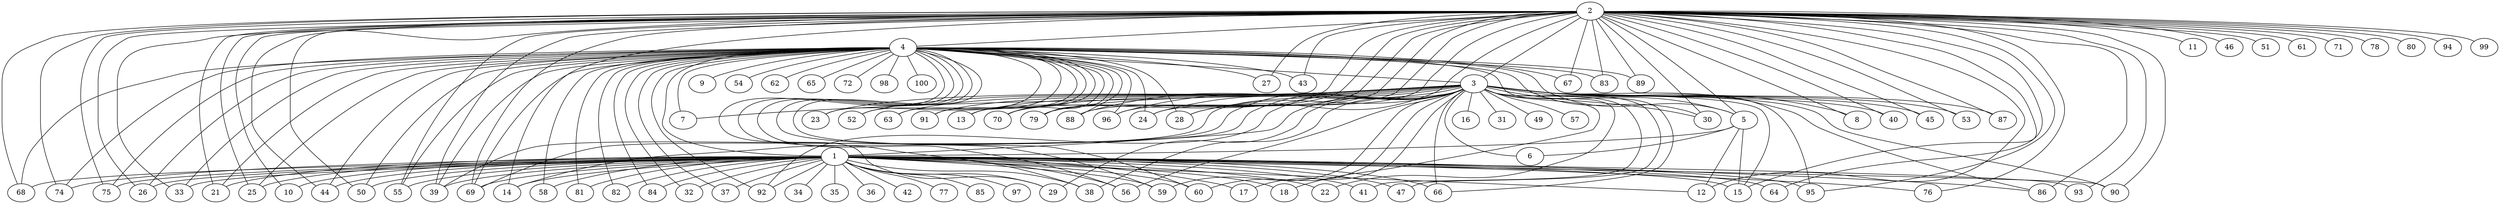 graph x {
1 -- 10
1 -- 12
1 -- 14
1 -- 15
1 -- 17
1 -- 18
1 -- 21
1 -- 22
1 -- 25
1 -- 26
1 -- 29
1 -- 32
1 -- 33
1 -- 34
1 -- 35
1 -- 36
1 -- 37
1 -- 38
1 -- 39
1 -- 41
1 -- 42
1 -- 44
1 -- 47
1 -- 50
1 -- 55
1 -- 56
1 -- 58
1 -- 59
1 -- 60
1 -- 64
1 -- 66
1 -- 68
1 -- 69
1 -- 74
1 -- 75
1 -- 76
1 -- 77
1 -- 81
1 -- 82
1 -- 84
1 -- 85
1 -- 86
1 -- 90
1 -- 92
1 -- 93
1 -- 95
1 -- 97
2 -- 4
2 -- 8
2 -- 10
2 -- 11
2 -- 12
2 -- 13
2 -- 14
2 -- 15
2 -- 21
2 -- 24
2 -- 25
2 -- 26
2 -- 27
2 -- 28
2 -- 30
2 -- 33
2 -- 39
2 -- 40
2 -- 43
2 -- 44
2 -- 45
2 -- 46
2 -- 50
2 -- 51
2 -- 53
2 -- 55
2 -- 61
2 -- 64
2 -- 67
2 -- 68
2 -- 69
2 -- 70
2 -- 71
2 -- 74
2 -- 75
2 -- 76
2 -- 78
2 -- 79
2 -- 80
2 -- 83
2 -- 86
2 -- 87
2 -- 88
2 -- 89
2 -- 90
2 -- 93
2 -- 94
2 -- 95
2 -- 96
2 -- 99
3 -- 1
3 -- 2
3 -- 5
3 -- 6
3 -- 7
3 -- 8
3 -- 13
3 -- 14
3 -- 15
3 -- 16
3 -- 17
3 -- 18
3 -- 22
3 -- 23
3 -- 24
3 -- 28
3 -- 29
3 -- 30
3 -- 31
3 -- 38
3 -- 39
3 -- 40
3 -- 41
3 -- 45
3 -- 47
3 -- 49
3 -- 52
3 -- 53
3 -- 56
3 -- 57
3 -- 59
3 -- 60
3 -- 63
3 -- 66
3 -- 69
3 -- 70
3 -- 79
3 -- 86
3 -- 87
3 -- 88
3 -- 90
3 -- 91
3 -- 92
3 -- 95
3 -- 96
4 -- 1
4 -- 3
4 -- 7
4 -- 9
4 -- 13
4 -- 21
4 -- 23
4 -- 24
4 -- 25
4 -- 26
4 -- 27
4 -- 28
4 -- 29
4 -- 30
4 -- 32
4 -- 33
4 -- 37
4 -- 38
4 -- 39
4 -- 43
4 -- 44
4 -- 50
4 -- 52
4 -- 54
4 -- 55
4 -- 56
4 -- 58
4 -- 59
4 -- 60
4 -- 62
4 -- 63
4 -- 65
4 -- 66
4 -- 67
4 -- 68
4 -- 69
4 -- 70
4 -- 72
4 -- 74
4 -- 75
4 -- 79
4 -- 81
4 -- 82
4 -- 83
4 -- 84
4 -- 88
4 -- 89
4 -- 91
4 -- 92
4 -- 96
4 -- 98
4 -- 100
5 -- 1
5 -- 2
5 -- 4
5 -- 6
5 -- 12
5 -- 15
}